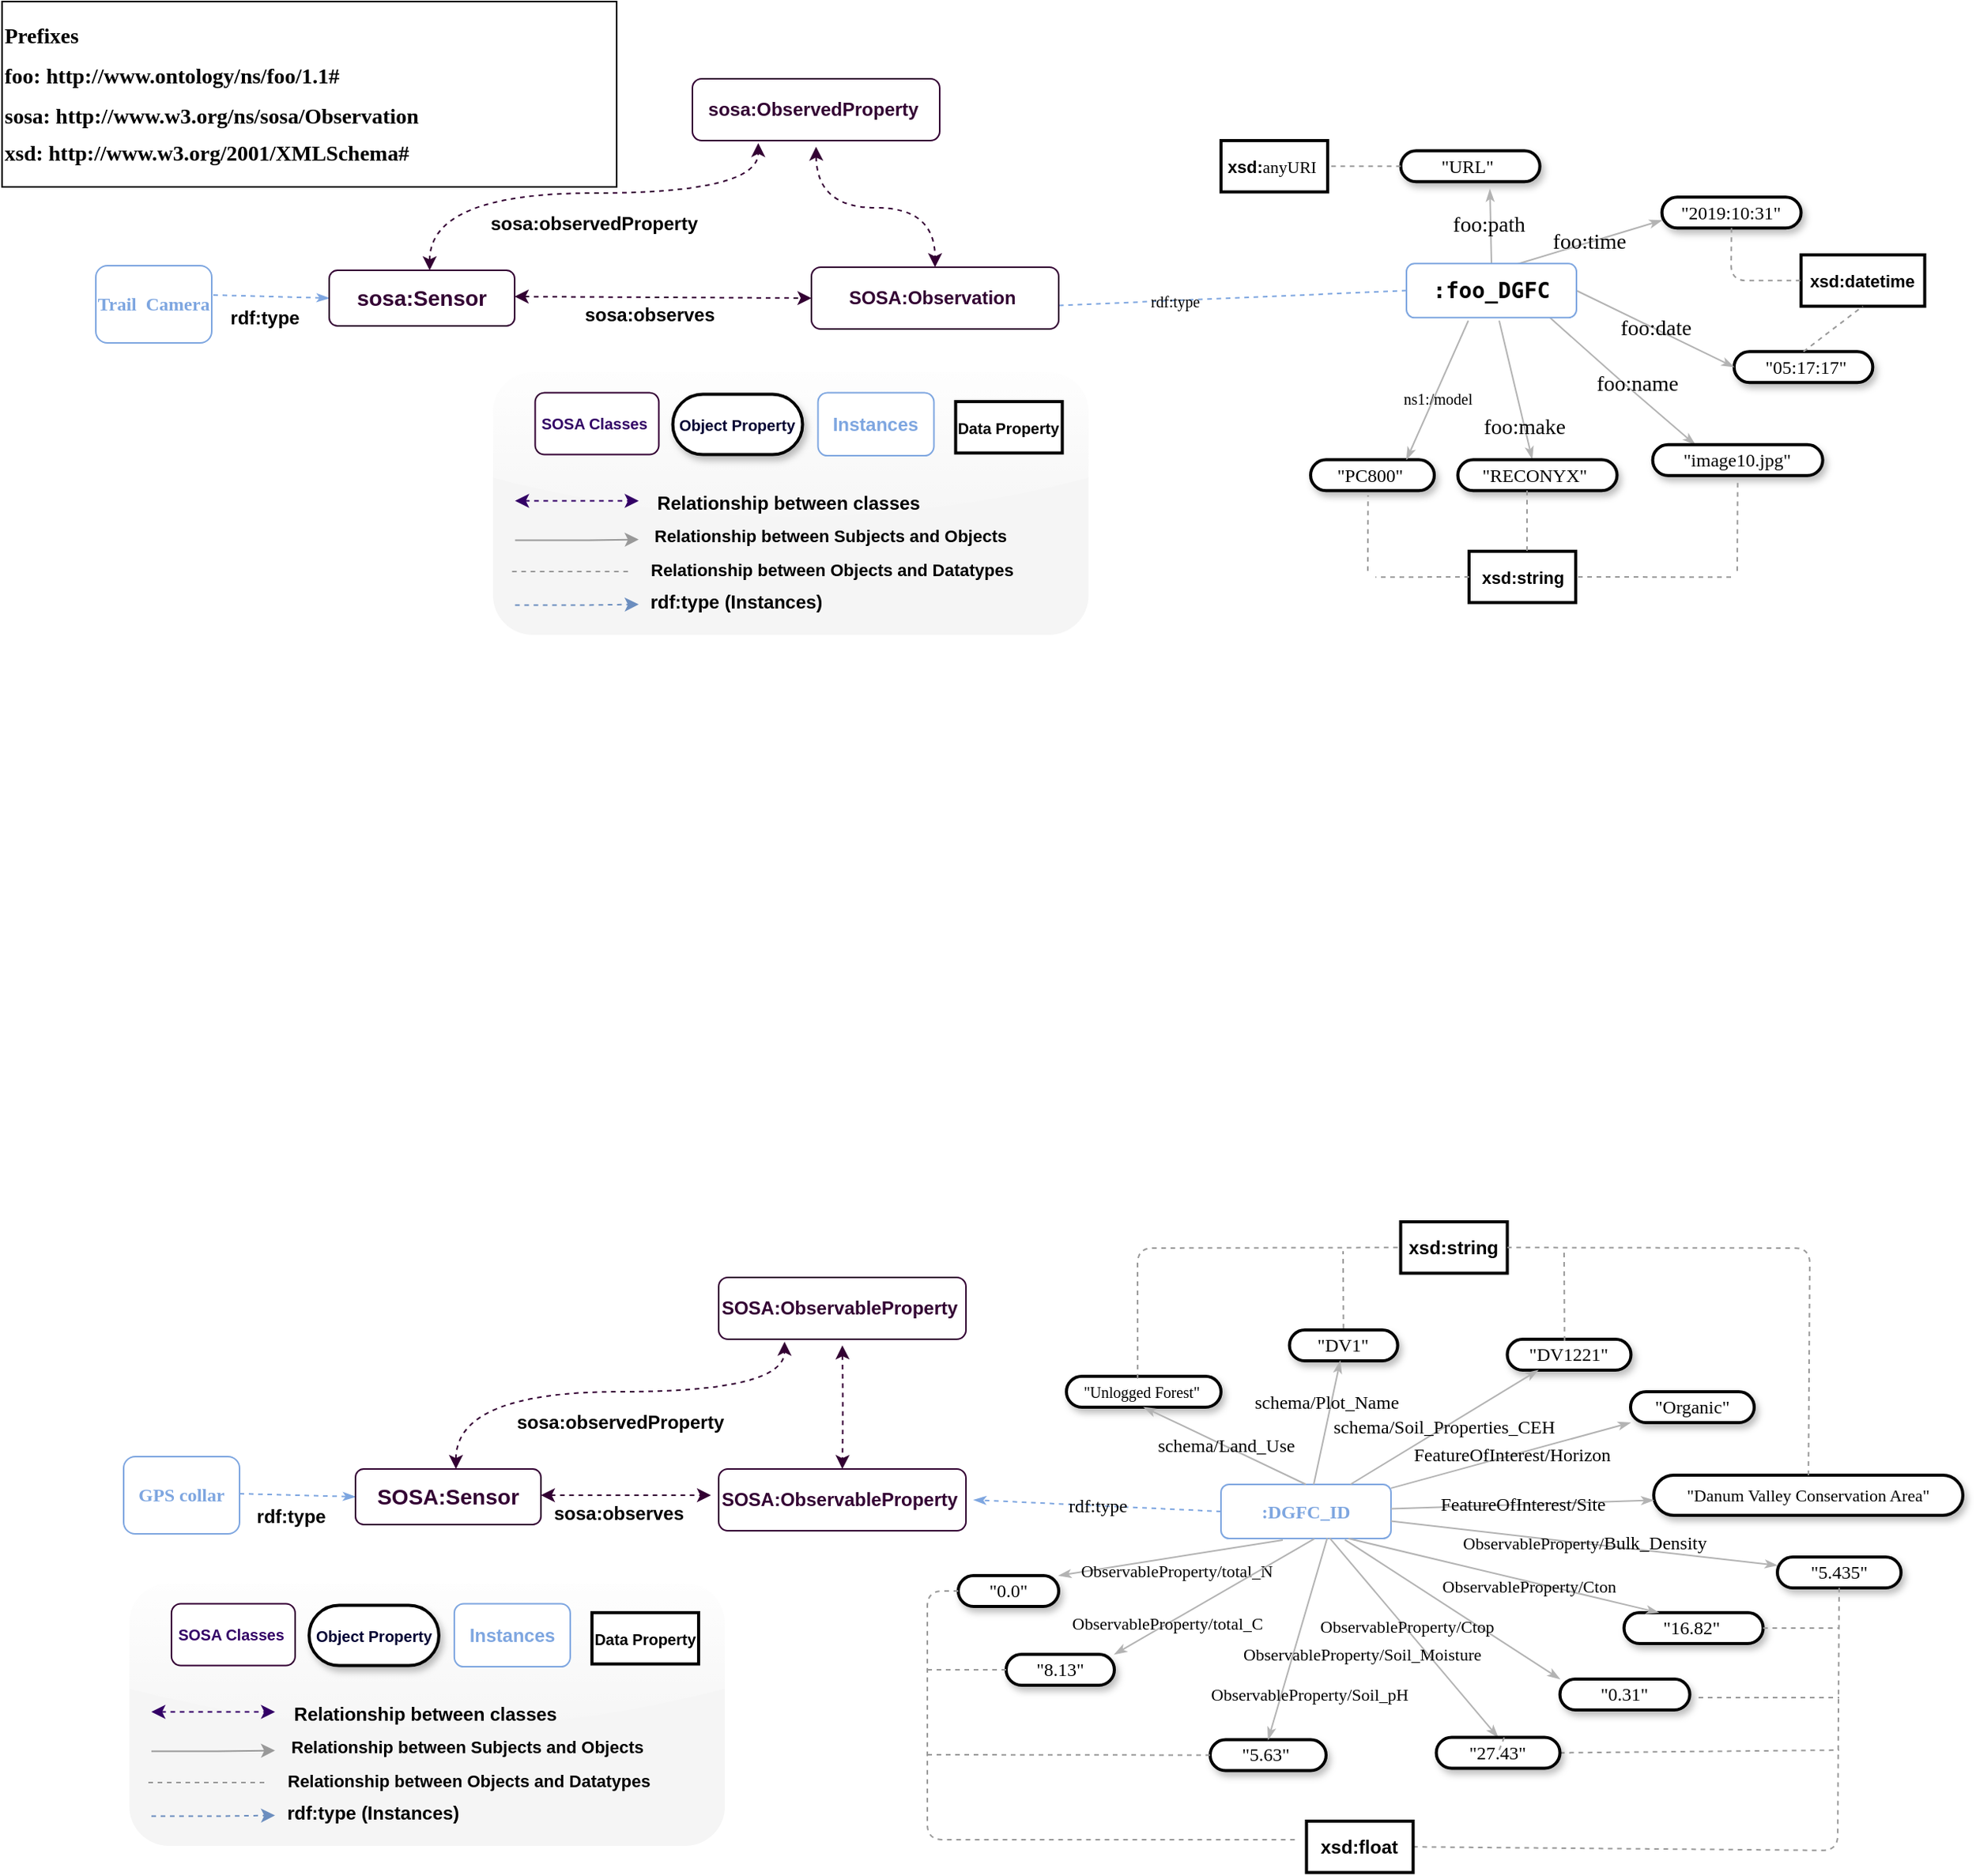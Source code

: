 <mxfile version="13.0.3" type="device"><diagram id="l9inhITzNM0kO-WRrQTb" name="Page-1"><mxGraphModel dx="2483" dy="822" grid="1" gridSize="10" guides="1" tooltips="1" connect="1" arrows="1" fold="1" page="1" pageScale="1" pageWidth="1100" pageHeight="850" math="0" shadow="0"><root><mxCell id="0"/><mxCell id="1" parent="0"/><mxCell id="Diw7bcRWO1vhXsW4xQdg-7" value="&quot;2019:10:31&quot;" style="whiteSpace=wrap;html=1;rounded=1;shadow=1;comic=0;labelBackgroundColor=none;strokeWidth=2;fontFamily=Verdana;fontSize=12;align=center;arcSize=50;" parent="1" vertex="1"><mxGeometry x="1066.31" y="136.63" width="90" height="20" as="geometry"/></mxCell><mxCell id="Diw7bcRWO1vhXsW4xQdg-8" value="&amp;nbsp;&quot;05:17:17&quot;" style="whiteSpace=wrap;html=1;rounded=1;shadow=1;comic=0;labelBackgroundColor=none;strokeWidth=2;fontFamily=Verdana;fontSize=12;align=center;arcSize=50;" parent="1" vertex="1"><mxGeometry x="1113" y="236.63" width="89.69" height="20" as="geometry"/></mxCell><mxCell id="Diw7bcRWO1vhXsW4xQdg-11" value="&lt;font style=&quot;font-size: 10px&quot;&gt;rdf:type&lt;/font&gt;" style="edgeStyle=none;rounded=1;html=1;labelBackgroundColor=none;startArrow=none;startFill=0;startSize=5;endArrow=classicThin;endFill=1;endSize=5;jettySize=auto;orthogonalLoop=1;strokeColor=#7EA6E0;strokeWidth=1;fontFamily=Verdana;fontSize=12;exitX=0;exitY=0.5;exitDx=0;exitDy=0;dashed=1;" parent="1" source="wVeqLVxlOwUQaGmv_pry-83" edge="1"><mxGeometry relative="1" as="geometry"><mxPoint x="600" y="210" as="targetPoint"/><mxPoint x="740" y="210" as="sourcePoint"/></mxGeometry></mxCell><mxCell id="Diw7bcRWO1vhXsW4xQdg-15" value="&lt;font style=&quot;font-size: 14px&quot;&gt;foo:date&lt;/font&gt;" style="edgeStyle=none;rounded=1;html=1;labelBackgroundColor=none;startArrow=none;startFill=0;startSize=5;endArrow=classicThin;endFill=1;endSize=5;jettySize=auto;orthogonalLoop=1;strokeColor=#B3B3B3;strokeWidth=1;fontFamily=Verdana;fontSize=12;entryX=0;entryY=0.5;entryDx=0;entryDy=0;exitX=1;exitY=0.5;exitDx=0;exitDy=0;" parent="1" source="wVeqLVxlOwUQaGmv_pry-83" target="Diw7bcRWO1vhXsW4xQdg-8" edge="1"><mxGeometry relative="1" as="geometry"><mxPoint x="1003.816" y="184.768" as="sourcePoint"/></mxGeometry></mxCell><mxCell id="Diw7bcRWO1vhXsW4xQdg-16" value="&lt;font style=&quot;font-size: 14px&quot;&gt;foo:time&lt;/font&gt;" style="edgeStyle=none;rounded=1;html=1;labelBackgroundColor=none;startArrow=none;startFill=0;startSize=5;endArrow=classicThin;endFill=1;endSize=5;jettySize=auto;orthogonalLoop=1;strokeColor=#B3B3B3;strokeWidth=1;fontFamily=Verdana;fontSize=12;entryX=0;entryY=0.75;entryDx=0;entryDy=0;exitX=0.636;exitY=0.024;exitDx=0;exitDy=0;exitPerimeter=0;" parent="1" source="wVeqLVxlOwUQaGmv_pry-83" target="Diw7bcRWO1vhXsW4xQdg-7" edge="1"><mxGeometry relative="1" as="geometry"><mxPoint x="985" y="175.63" as="sourcePoint"/></mxGeometry></mxCell><mxCell id="Diw7bcRWO1vhXsW4xQdg-23" value="&quot;URL&quot;&amp;nbsp;" style="whiteSpace=wrap;html=1;rounded=1;shadow=1;comic=0;labelBackgroundColor=none;strokeWidth=2;fontFamily=Verdana;fontSize=12;align=center;arcSize=50;" parent="1" vertex="1"><mxGeometry x="897.31" y="106.63" width="90" height="20" as="geometry"/></mxCell><mxCell id="Diw7bcRWO1vhXsW4xQdg-29" value="&lt;font style=&quot;font-size: 14px&quot;&gt;foo:path&lt;/font&gt;" style="edgeStyle=none;rounded=1;html=1;labelBackgroundColor=none;startArrow=none;startFill=0;startSize=5;endArrow=classicThin;endFill=1;endSize=5;jettySize=auto;orthogonalLoop=1;strokeColor=#B3B3B3;strokeWidth=1;fontFamily=Verdana;fontSize=12;exitX=0.5;exitY=0;exitDx=0;exitDy=0;entryX=0.641;entryY=1.244;entryDx=0;entryDy=0;entryPerimeter=0;" parent="1" source="wVeqLVxlOwUQaGmv_pry-83" target="Diw7bcRWO1vhXsW4xQdg-23" edge="1"><mxGeometry x="0.03" y="1" relative="1" as="geometry"><mxPoint x="908.574" y="214.308" as="sourcePoint"/><mxPoint x="800" y="326.63" as="targetPoint"/><mxPoint as="offset"/></mxGeometry></mxCell><mxCell id="Diw7bcRWO1vhXsW4xQdg-30" value="&quot;PC800&quot;&amp;nbsp;" style="whiteSpace=wrap;html=1;rounded=1;shadow=1;comic=0;labelBackgroundColor=none;strokeWidth=2;fontFamily=Verdana;fontSize=12;align=center;arcSize=50;" parent="1" vertex="1"><mxGeometry x="839" y="306.63" width="80" height="20" as="geometry"/></mxCell><mxCell id="Diw7bcRWO1vhXsW4xQdg-31" value="&lt;span style=&quot;font-size: 10px&quot;&gt;ns1:/model&lt;/span&gt;" style="edgeStyle=none;rounded=1;html=1;labelBackgroundColor=none;startArrow=none;startFill=0;startSize=5;endArrow=classicThin;endFill=1;endSize=5;jettySize=auto;orthogonalLoop=1;strokeColor=#B3B3B3;strokeWidth=1;fontFamily=Verdana;fontSize=12;" parent="1" edge="1"><mxGeometry x="0.093" y="2" relative="1" as="geometry"><mxPoint x="941" y="216.63" as="sourcePoint"/><mxPoint x="901" y="306.63" as="targetPoint"/><mxPoint as="offset"/></mxGeometry></mxCell><mxCell id="Diw7bcRWO1vhXsW4xQdg-32" value="&lt;font style=&quot;font-size: 14px&quot;&gt;foo:make&lt;/font&gt;" style="edgeStyle=none;rounded=1;html=1;labelBackgroundColor=none;startArrow=none;startFill=0;startSize=5;endArrow=classicThin;endFill=1;endSize=5;jettySize=auto;orthogonalLoop=1;strokeColor=#B3B3B3;strokeWidth=1;fontFamily=Verdana;fontSize=12;entryX=0.467;entryY=-0.021;entryDx=0;entryDy=0;entryPerimeter=0;" parent="1" target="Diw7bcRWO1vhXsW4xQdg-33" edge="1"><mxGeometry x="0.55" y="-1" relative="1" as="geometry"><mxPoint x="961" y="216.63" as="sourcePoint"/><mxPoint x="1081" y="350.63" as="targetPoint"/><mxPoint as="offset"/></mxGeometry></mxCell><mxCell id="Diw7bcRWO1vhXsW4xQdg-33" value="&quot;RECONYX&quot;&amp;nbsp;" style="whiteSpace=wrap;html=1;rounded=1;shadow=1;comic=0;labelBackgroundColor=none;strokeWidth=2;fontFamily=Verdana;fontSize=12;align=center;arcSize=50;" parent="1" vertex="1"><mxGeometry x="934.25" y="306.63" width="103" height="20" as="geometry"/></mxCell><mxCell id="Diw7bcRWO1vhXsW4xQdg-35" value="&lt;font style=&quot;font-size: 14px&quot;&gt;foo:name&lt;/font&gt;" style="edgeStyle=none;rounded=1;html=1;labelBackgroundColor=none;startArrow=none;startFill=0;startSize=5;endArrow=classicThin;endFill=1;endSize=5;jettySize=auto;orthogonalLoop=1;strokeColor=#B3B3B3;strokeWidth=1;fontFamily=Verdana;fontSize=12;exitX=1;exitY=1;exitDx=0;exitDy=0;entryX=0.25;entryY=0;entryDx=0;entryDy=0;" parent="1" target="Diw7bcRWO1vhXsW4xQdg-36" edge="1"><mxGeometry x="0.134" y="5" relative="1" as="geometry"><mxPoint x="993.426" y="214.308" as="sourcePoint"/><mxPoint x="1101" y="306.63" as="targetPoint"/><mxPoint as="offset"/><Array as="points"><mxPoint x="1041" y="256.63"/></Array></mxGeometry></mxCell><mxCell id="Diw7bcRWO1vhXsW4xQdg-36" value="&lt;font style=&quot;font-size: 12px&quot;&gt;&quot;image10.jpg&quot;&lt;/font&gt;" style="whiteSpace=wrap;html=1;rounded=1;shadow=1;comic=0;labelBackgroundColor=none;strokeWidth=2;fontFamily=Verdana;fontSize=12;align=center;arcSize=50;" parent="1" vertex="1"><mxGeometry x="1060.31" y="296.88" width="110" height="20" as="geometry"/></mxCell><mxCell id="wVeqLVxlOwUQaGmv_pry-1" value="&lt;b style=&quot;font-family: &amp;#34;verdana&amp;#34;&quot;&gt;&lt;font color=&quot;#7ea6e0&quot;&gt;:DGFC_ID&lt;/font&gt;&lt;/b&gt;" style="rounded=1;whiteSpace=wrap;html=1;strokeColor=#7EA6E0;" parent="1" vertex="1"><mxGeometry x="781" y="970" width="110" height="35" as="geometry"/></mxCell><mxCell id="wVeqLVxlOwUQaGmv_pry-2" value="" style="endArrow=classic;startArrow=classic;html=1;edgeStyle=orthogonalEdgeStyle;curved=1;strokeWidth=1;dashed=1;fillColor=#dae8fc;strokeColor=#330033;entryX=0.5;entryY=0;entryDx=0;entryDy=0;" parent="1" target="wVeqLVxlOwUQaGmv_pry-32" edge="1"><mxGeometry relative="1" as="geometry"><mxPoint x="536" y="880.0" as="sourcePoint"/><mxPoint x="536" y="955" as="targetPoint"/></mxGeometry></mxCell><mxCell id="wVeqLVxlOwUQaGmv_pry-3" value="&lt;div&gt;&lt;font style=&quot;font-size: 10px&quot;&gt;&quot;Unlogged Forest&quot;&amp;nbsp;&lt;/font&gt;&lt;br&gt;&lt;/div&gt;" style="whiteSpace=wrap;html=1;rounded=1;shadow=1;comic=0;labelBackgroundColor=none;strokeWidth=2;fontFamily=Verdana;fontSize=12;align=center;arcSize=50;" parent="1" vertex="1"><mxGeometry x="681" y="900" width="100" height="20" as="geometry"/></mxCell><mxCell id="wVeqLVxlOwUQaGmv_pry-4" value="&quot;DV1&quot;" style="whiteSpace=wrap;html=1;rounded=1;shadow=1;comic=0;labelBackgroundColor=none;strokeWidth=2;fontFamily=Verdana;fontSize=12;align=center;arcSize=50;" parent="1" vertex="1"><mxGeometry x="825.31" y="870" width="70" height="20" as="geometry"/></mxCell><mxCell id="wVeqLVxlOwUQaGmv_pry-5" value="&quot;DV1221&quot;" style="whiteSpace=wrap;html=1;rounded=1;shadow=1;comic=0;labelBackgroundColor=none;strokeWidth=2;fontFamily=Verdana;fontSize=12;align=center;arcSize=50;" parent="1" vertex="1"><mxGeometry x="966.25" y="876" width="80" height="20" as="geometry"/></mxCell><mxCell id="wVeqLVxlOwUQaGmv_pry-6" value="&quot;Organic&quot;" style="whiteSpace=wrap;html=1;rounded=1;shadow=1;comic=0;labelBackgroundColor=none;strokeWidth=2;fontFamily=Verdana;fontSize=12;align=center;arcSize=50;" parent="1" vertex="1"><mxGeometry x="1046" y="910" width="80" height="20" as="geometry"/></mxCell><mxCell id="wVeqLVxlOwUQaGmv_pry-7" value="&lt;font style=&quot;font-size: 11px&quot;&gt;&quot;Danum Valley Conservation Area&quot;&lt;/font&gt;" style="whiteSpace=wrap;html=1;rounded=1;shadow=1;comic=0;labelBackgroundColor=none;strokeWidth=2;fontFamily=Verdana;fontSize=12;align=center;arcSize=50;" parent="1" vertex="1"><mxGeometry x="1061" y="964" width="200" height="26" as="geometry"/></mxCell><mxCell id="wVeqLVxlOwUQaGmv_pry-8" value="&quot;5.435&quot;" style="whiteSpace=wrap;html=1;rounded=1;shadow=1;comic=0;labelBackgroundColor=none;strokeWidth=2;fontFamily=Verdana;fontSize=12;align=center;arcSize=50;" parent="1" vertex="1"><mxGeometry x="1141" y="1017" width="80" height="20" as="geometry"/></mxCell><mxCell id="wVeqLVxlOwUQaGmv_pry-9" value="rdf:type" style="edgeStyle=none;rounded=1;html=1;labelBackgroundColor=none;startArrow=none;startFill=0;startSize=5;endArrow=classicThin;endFill=1;endSize=5;jettySize=auto;orthogonalLoop=1;strokeColor=#7EA6E0;strokeWidth=1;fontFamily=Verdana;fontSize=12;exitX=0;exitY=0.5;exitDx=0;exitDy=0;dashed=1;" parent="1" source="wVeqLVxlOwUQaGmv_pry-1" edge="1"><mxGeometry relative="1" as="geometry"><mxPoint x="621" y="980.0" as="targetPoint"/></mxGeometry></mxCell><mxCell id="wVeqLVxlOwUQaGmv_pry-10" value="&lt;b&gt;&lt;font style=&quot;font-size: 12px&quot;&gt;sosa:observedProperty&lt;/font&gt;&lt;/b&gt;" style="endArrow=classic;startArrow=classic;html=1;edgeStyle=orthogonalEdgeStyle;curved=1;entryX=0;entryY=0.5;entryDx=0;entryDy=0;strokeWidth=1;dashed=1;fillColor=#dae8fc;strokeColor=#330033;" parent="1" edge="1"><mxGeometry x="0.051" y="-20" relative="1" as="geometry"><mxPoint x="286" y="960.0" as="sourcePoint"/><mxPoint x="498.616" y="877.599" as="targetPoint"/><Array as="points"><mxPoint x="286" y="910"/><mxPoint x="499" y="910"/></Array><mxPoint x="1" as="offset"/></mxGeometry></mxCell><mxCell id="wVeqLVxlOwUQaGmv_pry-11" value="&lt;span style=&quot;font-size: 11px&quot;&gt;ObservableProperty/&lt;/span&gt;Bulk_Density" style="edgeStyle=none;rounded=1;html=1;labelBackgroundColor=none;startArrow=none;startFill=0;startSize=5;endArrow=classicThin;endFill=1;endSize=5;jettySize=auto;orthogonalLoop=1;strokeColor=#B3B3B3;strokeWidth=1;fontFamily=Verdana;fontSize=12" parent="1" source="wVeqLVxlOwUQaGmv_pry-1" target="wVeqLVxlOwUQaGmv_pry-8" edge="1"><mxGeometry relative="1" as="geometry"/></mxCell><mxCell id="wVeqLVxlOwUQaGmv_pry-12" value="FeatureOfInterest/Site" style="edgeStyle=none;rounded=1;html=1;labelBackgroundColor=none;startArrow=none;startFill=0;startSize=5;endArrow=classicThin;endFill=1;endSize=5;jettySize=auto;orthogonalLoop=1;strokeColor=#B3B3B3;strokeWidth=1;fontFamily=Verdana;fontSize=12" parent="1" source="wVeqLVxlOwUQaGmv_pry-1" target="wVeqLVxlOwUQaGmv_pry-7" edge="1"><mxGeometry relative="1" as="geometry"/></mxCell><mxCell id="wVeqLVxlOwUQaGmv_pry-13" value="FeatureOfInterest/Horizon" style="edgeStyle=none;rounded=1;html=1;labelBackgroundColor=none;startArrow=none;startFill=0;startSize=5;endArrow=classicThin;endFill=1;endSize=5;jettySize=auto;orthogonalLoop=1;strokeColor=#B3B3B3;strokeWidth=1;fontFamily=Verdana;fontSize=12;entryX=0;entryY=1;entryDx=0;entryDy=0;" parent="1" source="wVeqLVxlOwUQaGmv_pry-1" target="wVeqLVxlOwUQaGmv_pry-6" edge="1"><mxGeometry relative="1" as="geometry"/></mxCell><mxCell id="wVeqLVxlOwUQaGmv_pry-14" value="schema/Soil_Properties_CEH" style="edgeStyle=none;rounded=1;html=1;labelBackgroundColor=none;startArrow=none;startFill=0;startSize=5;endArrow=classicThin;endFill=1;endSize=5;jettySize=auto;orthogonalLoop=1;strokeColor=#B3B3B3;strokeWidth=1;fontFamily=Verdana;fontSize=12;entryX=0.25;entryY=1;entryDx=0;entryDy=0;" parent="1" source="wVeqLVxlOwUQaGmv_pry-1" target="wVeqLVxlOwUQaGmv_pry-5" edge="1"><mxGeometry relative="1" as="geometry"/></mxCell><mxCell id="wVeqLVxlOwUQaGmv_pry-15" value="schema/Plot_Name" style="edgeStyle=none;rounded=1;html=1;labelBackgroundColor=none;startArrow=none;startFill=0;startSize=5;endArrow=classicThin;endFill=1;endSize=5;jettySize=auto;orthogonalLoop=1;strokeColor=#B3B3B3;strokeWidth=1;fontFamily=Verdana;fontSize=12" parent="1" target="wVeqLVxlOwUQaGmv_pry-4" edge="1"><mxGeometry x="0.293" y="3" relative="1" as="geometry"><mxPoint y="-1" as="offset"/><mxPoint x="841" y="970.0" as="sourcePoint"/></mxGeometry></mxCell><mxCell id="wVeqLVxlOwUQaGmv_pry-16" value="&lt;b&gt;&lt;font face=&quot;Helvetica&quot;&gt;rdf:type&lt;/font&gt;&lt;/b&gt;" style="edgeStyle=none;rounded=1;html=1;labelBackgroundColor=none;startArrow=none;startFill=0;startSize=5;endArrow=classicThin;endFill=1;endSize=5;jettySize=auto;orthogonalLoop=1;strokeColor=#7EA6E0;strokeWidth=1;fontFamily=Verdana;fontSize=12;exitX=1;exitY=0.5;exitDx=0;exitDy=0;entryX=0;entryY=0.5;entryDx=0;entryDy=0;dashed=1;" parent="1" target="wVeqLVxlOwUQaGmv_pry-31" edge="1"><mxGeometry x="-0.101" y="-14" relative="1" as="geometry"><mxPoint x="146" y="976" as="sourcePoint"/><mxPoint x="201" y="975" as="targetPoint"/><mxPoint as="offset"/></mxGeometry></mxCell><mxCell id="wVeqLVxlOwUQaGmv_pry-17" value="schema/Land_Use" style="edgeStyle=none;rounded=1;html=1;labelBackgroundColor=none;startArrow=none;startFill=0;startSize=5;endArrow=classicThin;endFill=1;endSize=5;jettySize=auto;orthogonalLoop=1;strokeColor=#B3B3B3;strokeWidth=1;fontFamily=Verdana;fontSize=12;entryX=0.5;entryY=1;entryDx=0;entryDy=0;exitX=0.5;exitY=0;exitDx=0;exitDy=0;" parent="1" source="wVeqLVxlOwUQaGmv_pry-1" target="wVeqLVxlOwUQaGmv_pry-3" edge="1"><mxGeometry relative="1" as="geometry"><mxPoint x="821" y="950" as="sourcePoint"/><mxPoint x="939.304" y="848.237" as="targetPoint"/></mxGeometry></mxCell><mxCell id="wVeqLVxlOwUQaGmv_pry-18" value="&quot;16.82&quot;&amp;nbsp;" style="whiteSpace=wrap;html=1;rounded=1;shadow=1;comic=0;labelBackgroundColor=none;strokeWidth=2;fontFamily=Verdana;fontSize=12;align=center;arcSize=50;" parent="1" vertex="1"><mxGeometry x="1041.78" y="1053" width="90" height="20" as="geometry"/></mxCell><mxCell id="wVeqLVxlOwUQaGmv_pry-19" value="&lt;span style=&quot;font-size: 11px&quot;&gt;ObservableProperty/Cton&lt;/span&gt;" style="edgeStyle=none;rounded=1;html=1;labelBackgroundColor=none;startArrow=none;startFill=0;startSize=5;endArrow=classicThin;endFill=1;endSize=5;jettySize=auto;orthogonalLoop=1;strokeColor=#B3B3B3;strokeWidth=1;fontFamily=Verdana;fontSize=12;entryX=0.25;entryY=0;entryDx=0;entryDy=0;exitX=0.75;exitY=1;exitDx=0;exitDy=0;" parent="1" source="wVeqLVxlOwUQaGmv_pry-1" target="wVeqLVxlOwUQaGmv_pry-18" edge="1"><mxGeometry x="0.167" y="-3" relative="1" as="geometry"><mxPoint x="855" y="1002" as="sourcePoint"/><mxPoint x="997.222" y="1082" as="targetPoint"/><mxPoint as="offset"/></mxGeometry></mxCell><mxCell id="wVeqLVxlOwUQaGmv_pry-20" value="&quot;0.0&quot;" style="whiteSpace=wrap;html=1;rounded=1;shadow=1;comic=0;labelBackgroundColor=none;strokeWidth=2;fontFamily=Verdana;fontSize=12;align=center;arcSize=50;" parent="1" vertex="1"><mxGeometry x="611" y="1029" width="65" height="20" as="geometry"/></mxCell><mxCell id="wVeqLVxlOwUQaGmv_pry-21" value="&lt;font style=&quot;font-size: 11px&quot;&gt;ObservableProperty/total_N&lt;/font&gt;" style="edgeStyle=none;rounded=1;html=1;labelBackgroundColor=none;startArrow=none;startFill=0;startSize=5;endArrow=classicThin;endFill=1;endSize=5;jettySize=auto;orthogonalLoop=1;strokeColor=#B3B3B3;strokeWidth=1;fontFamily=Verdana;fontSize=12;exitX=0.5;exitY=1;exitDx=0;exitDy=0;entryX=1;entryY=0;entryDx=0;entryDy=0;" parent="1" target="wVeqLVxlOwUQaGmv_pry-20" edge="1"><mxGeometry x="-0.028" y="8" relative="1" as="geometry"><mxPoint x="821" y="1006" as="sourcePoint"/><mxPoint x="691" y="1060" as="targetPoint"/><mxPoint y="1" as="offset"/></mxGeometry></mxCell><mxCell id="wVeqLVxlOwUQaGmv_pry-22" value="&quot;8.13&quot;" style="whiteSpace=wrap;html=1;rounded=1;shadow=1;comic=0;labelBackgroundColor=none;strokeWidth=2;fontFamily=Verdana;fontSize=12;align=center;arcSize=50;" parent="1" vertex="1"><mxGeometry x="642" y="1080" width="70" height="20" as="geometry"/></mxCell><mxCell id="wVeqLVxlOwUQaGmv_pry-23" value="&lt;font style=&quot;font-size: 11px&quot;&gt;ObservableProperty/total_C&lt;/font&gt;" style="edgeStyle=none;rounded=1;html=1;labelBackgroundColor=none;startArrow=none;startFill=0;startSize=5;endArrow=classicThin;endFill=1;endSize=5;jettySize=auto;orthogonalLoop=1;strokeColor=#B3B3B3;strokeWidth=1;fontFamily=Verdana;fontSize=12;exitX=0.549;exitY=1.007;exitDx=0;exitDy=0;exitPerimeter=0;entryX=1;entryY=0;entryDx=0;entryDy=0;" parent="1" source="wVeqLVxlOwUQaGmv_pry-1" target="wVeqLVxlOwUQaGmv_pry-22" edge="1"><mxGeometry x="0.47" relative="1" as="geometry"><mxPoint x="821" y="1010" as="sourcePoint"/><mxPoint x="670" y="1110" as="targetPoint"/><mxPoint as="offset"/></mxGeometry></mxCell><mxCell id="wVeqLVxlOwUQaGmv_pry-24" value="&quot;5.63&quot;&amp;nbsp;" style="whiteSpace=wrap;html=1;rounded=1;shadow=1;comic=0;labelBackgroundColor=none;strokeWidth=2;fontFamily=Verdana;fontSize=12;align=center;arcSize=50;" parent="1" vertex="1"><mxGeometry x="774" y="1135.25" width="75" height="20" as="geometry"/></mxCell><mxCell id="wVeqLVxlOwUQaGmv_pry-25" value="&lt;font style=&quot;font-size: 11px&quot;&gt;ObservableProperty/Soil_pH&lt;/font&gt;" style="edgeStyle=none;rounded=1;html=1;labelBackgroundColor=none;startArrow=none;startFill=0;startSize=5;endArrow=classicThin;endFill=1;endSize=5;jettySize=auto;orthogonalLoop=1;strokeColor=#B3B3B3;strokeWidth=1;fontFamily=Verdana;fontSize=12;exitX=0.625;exitY=0.99;exitDx=0;exitDy=0;exitPerimeter=0;entryX=0.5;entryY=0;entryDx=0;entryDy=0;" parent="1" source="wVeqLVxlOwUQaGmv_pry-1" target="wVeqLVxlOwUQaGmv_pry-24" edge="1"><mxGeometry x="0.484" y="17" relative="1" as="geometry"><mxPoint x="977.04" y="1012" as="sourcePoint"/><mxPoint x="810.998" y="1169.32" as="targetPoint"/><mxPoint as="offset"/></mxGeometry></mxCell><mxCell id="wVeqLVxlOwUQaGmv_pry-26" value="&lt;font style=&quot;font-size: 11px&quot;&gt;ObservableProperty/Soil_Moisture&lt;/font&gt;" style="edgeStyle=none;rounded=1;html=1;labelBackgroundColor=none;startArrow=none;startFill=0;startSize=5;endArrow=classicThin;endFill=1;endSize=5;jettySize=auto;orthogonalLoop=1;strokeColor=#B3B3B3;strokeWidth=1;fontFamily=Verdana;fontSize=12;entryX=0.5;entryY=0;entryDx=0;entryDy=0;exitX=0.639;exitY=0.99;exitDx=0;exitDy=0;exitPerimeter=0;" parent="1" source="wVeqLVxlOwUQaGmv_pry-1" target="wVeqLVxlOwUQaGmv_pry-59" edge="1"><mxGeometry x="-0.168" y="-34" relative="1" as="geometry"><mxPoint x="841" y="1010" as="sourcePoint"/><mxPoint x="931" y="1144" as="targetPoint"/><mxPoint x="1" as="offset"/></mxGeometry></mxCell><mxCell id="wVeqLVxlOwUQaGmv_pry-27" value="&lt;b&gt;&lt;font style=&quot;font-size: 12px&quot;&gt;sosa:observes&lt;/font&gt;&lt;/b&gt;" style="endArrow=classic;startArrow=classic;html=1;edgeStyle=orthogonalEdgeStyle;curved=1;strokeWidth=1;dashed=1;fillColor=#dae8fc;strokeColor=#330033;" parent="1" edge="1"><mxGeometry x="-0.094" y="-12" relative="1" as="geometry"><mxPoint x="341" y="977" as="sourcePoint"/><mxPoint x="451" y="977" as="targetPoint"/><mxPoint as="offset"/></mxGeometry></mxCell><mxCell id="wVeqLVxlOwUQaGmv_pry-28" value="&lt;font style=&quot;font-size: 11px&quot;&gt;ObservableProperty/Ctop&lt;/font&gt;" style="edgeStyle=none;rounded=1;html=1;labelBackgroundColor=none;startArrow=none;startFill=0;startSize=5;endArrow=classicThin;endFill=1;endSize=5;jettySize=auto;orthogonalLoop=1;strokeColor=#B3B3B3;strokeWidth=1;fontFamily=Verdana;fontSize=12;exitX=0.729;exitY=1.023;exitDx=0;exitDy=0;exitPerimeter=0;entryX=0;entryY=0;entryDx=0;entryDy=0;" parent="1" source="wVeqLVxlOwUQaGmv_pry-1" target="wVeqLVxlOwUQaGmv_pry-29" edge="1"><mxGeometry x="-0.229" y="-26" relative="1" as="geometry"><mxPoint x="945.0" y="970.0" as="sourcePoint"/><mxPoint x="971" y="1090" as="targetPoint"/><mxPoint as="offset"/></mxGeometry></mxCell><mxCell id="wVeqLVxlOwUQaGmv_pry-29" value="&quot;0.31&quot;" style="whiteSpace=wrap;html=1;rounded=1;shadow=1;comic=0;labelBackgroundColor=none;strokeWidth=2;fontFamily=Verdana;fontSize=12;align=center;arcSize=50;" parent="1" vertex="1"><mxGeometry x="1000.31" y="1096" width="84" height="20" as="geometry"/></mxCell><mxCell id="wVeqLVxlOwUQaGmv_pry-30" value="&lt;b style=&quot;font-family: &amp;#34;verdana&amp;#34;&quot;&gt;&lt;font color=&quot;#7ea6e0&quot;&gt;GPS collar&lt;/font&gt;&lt;/b&gt;" style="rounded=1;whiteSpace=wrap;html=1;strokeColor=#7EA6E0;" parent="1" vertex="1"><mxGeometry x="71" y="952" width="75" height="50" as="geometry"/></mxCell><mxCell id="wVeqLVxlOwUQaGmv_pry-31" value="&lt;b&gt;&lt;font style=&quot;font-size: 14px&quot; color=&quot;#330033&quot;&gt;SOSA:Sensor&lt;/font&gt;&lt;/b&gt;" style="rounded=1;whiteSpace=wrap;html=1;strokeColor=#330033;" parent="1" vertex="1"><mxGeometry x="221" y="960" width="120" height="36" as="geometry"/></mxCell><mxCell id="wVeqLVxlOwUQaGmv_pry-32" value="&lt;b&gt;&lt;font style=&quot;font-size: 12px&quot; color=&quot;#330033&quot;&gt;SOSA:ObservableProperty&amp;nbsp;&lt;/font&gt;&lt;/b&gt;" style="rounded=1;whiteSpace=wrap;html=1;strokeColor=#330033;" parent="1" vertex="1"><mxGeometry x="456" y="960" width="160" height="40" as="geometry"/></mxCell><mxCell id="wVeqLVxlOwUQaGmv_pry-33" value="&lt;b&gt;&lt;font style=&quot;font-size: 12px&quot; color=&quot;#330033&quot;&gt;SOSA:ObservableProperty&amp;nbsp;&lt;/font&gt;&lt;/b&gt;" style="rounded=1;whiteSpace=wrap;html=1;strokeColor=#330033;" parent="1" vertex="1"><mxGeometry x="456" y="836" width="160" height="40" as="geometry"/></mxCell><mxCell id="wVeqLVxlOwUQaGmv_pry-34" value="" style="rounded=1;whiteSpace=wrap;html=1;fillColor=#f5f5f5;strokeColor=none;fontColor=#333333;glass=1;" parent="1" vertex="1"><mxGeometry x="74.69" y="1034" width="385.31" height="170" as="geometry"/></mxCell><mxCell id="wVeqLVxlOwUQaGmv_pry-35" value="&lt;b&gt;&lt;font style=&quot;font-size: 10px&quot; color=&quot;#330066&quot;&gt;SOSA Classes&amp;nbsp;&lt;/font&gt;&lt;/b&gt;" style="rounded=1;whiteSpace=wrap;html=1;strokeColor=#330033;" parent="1" vertex="1"><mxGeometry x="101.95" y="1047.25" width="80" height="40" as="geometry"/></mxCell><mxCell id="wVeqLVxlOwUQaGmv_pry-36" value="" style="endArrow=classic;startArrow=classic;html=1;rounded=0;edgeStyle=orthogonalEdgeStyle;dashed=1;strokeColor=#330066;" parent="1" edge="1"><mxGeometry width="50" height="50" relative="1" as="geometry"><mxPoint x="88.95" y="1117.25" as="sourcePoint"/><mxPoint x="168.95" y="1117.25" as="targetPoint"/></mxGeometry></mxCell><mxCell id="wVeqLVxlOwUQaGmv_pry-37" value="&lt;b&gt;&lt;font color=&quot;#000033&quot; style=&quot;font-size: 10px&quot; face=&quot;Helvetica&quot;&gt;Object Property&lt;/font&gt;&lt;/b&gt;" style="whiteSpace=wrap;html=1;rounded=1;shadow=1;comic=0;labelBackgroundColor=none;strokeWidth=2;fontFamily=Verdana;fontSize=12;align=center;arcSize=50;" parent="1" vertex="1"><mxGeometry x="191" y="1048.25" width="83.95" height="39" as="geometry"/></mxCell><mxCell id="wVeqLVxlOwUQaGmv_pry-38" value="" style="endArrow=classic;html=1;rounded=0;edgeStyle=orthogonalEdgeStyle;strokeColor=#999999;" parent="1" edge="1"><mxGeometry relative="1" as="geometry"><mxPoint x="88.95" y="1142.75" as="sourcePoint"/><mxPoint x="168.95" y="1142.25" as="targetPoint"/><Array as="points"><mxPoint x="131.95" y="1142.75"/></Array></mxGeometry></mxCell><mxCell id="wVeqLVxlOwUQaGmv_pry-39" value="&lt;b&gt;Relationship between classes&amp;nbsp;&lt;/b&gt;" style="text;html=1;strokeColor=none;fillColor=none;align=center;verticalAlign=middle;whiteSpace=wrap;rounded=0;" parent="1" vertex="1"><mxGeometry x="178" y="1103.75" width="180" height="30" as="geometry"/></mxCell><mxCell id="wVeqLVxlOwUQaGmv_pry-40" value="&lt;b&gt;rdf:type (Instances)&lt;/b&gt;" style="text;html=1;strokeColor=none;fillColor=none;align=center;verticalAlign=middle;whiteSpace=wrap;rounded=0;" parent="1" vertex="1"><mxGeometry x="163" y="1167.75" width="138.63" height="30" as="geometry"/></mxCell><mxCell id="wVeqLVxlOwUQaGmv_pry-41" value="&lt;b&gt;&lt;font style=&quot;font-size: 11px&quot;&gt;Relationship between Subjects and Objects&lt;/font&gt;&lt;/b&gt;" style="text;html=1;strokeColor=none;fillColor=none;align=center;verticalAlign=middle;whiteSpace=wrap;rounded=0;" parent="1" vertex="1"><mxGeometry x="175.63" y="1125.25" width="235.37" height="30" as="geometry"/></mxCell><mxCell id="wVeqLVxlOwUQaGmv_pry-42" value="" style="endArrow=classic;html=1;rounded=0;dashed=1;edgeStyle=orthogonalEdgeStyle;strokeWidth=1;fillColor=#dae8fc;strokeColor=#6c8ebf;" parent="1" edge="1"><mxGeometry relative="1" as="geometry"><mxPoint x="88.95" y="1184.75" as="sourcePoint"/><mxPoint x="168.95" y="1184.25" as="targetPoint"/><Array as="points"><mxPoint x="131.95" y="1184.75"/></Array></mxGeometry></mxCell><mxCell id="wVeqLVxlOwUQaGmv_pry-43" value="&lt;b&gt;&lt;font color=&quot;#7ea6e0&quot;&gt;&lt;font style=&quot;font-size: 12px&quot;&gt;Instances&lt;/font&gt;&lt;br&gt;&lt;/font&gt;&lt;/b&gt;" style="rounded=1;whiteSpace=wrap;html=1;strokeColor=#7EA6E0;" parent="1" vertex="1"><mxGeometry x="284.95" y="1047.25" width="75" height="40.75" as="geometry"/></mxCell><mxCell id="wVeqLVxlOwUQaGmv_pry-44" value="&lt;b&gt;&lt;font style=&quot;font-size: 10px&quot;&gt;Data Property&lt;/font&gt;&lt;/b&gt;" style="rounded=0;whiteSpace=wrap;html=1;strokeWidth=2;" parent="1" vertex="1"><mxGeometry x="374" y="1053" width="69" height="33.25" as="geometry"/></mxCell><mxCell id="wVeqLVxlOwUQaGmv_pry-45" value="&lt;b&gt;xsd:string&lt;/b&gt;" style="rounded=0;whiteSpace=wrap;html=1;strokeWidth=2;" parent="1" vertex="1"><mxGeometry x="897.25" y="800" width="69" height="33.25" as="geometry"/></mxCell><mxCell id="wVeqLVxlOwUQaGmv_pry-46" value="" style="endArrow=none;dashed=1;html=1;strokeColor=#999999;" parent="1" edge="1"><mxGeometry width="50" height="50" relative="1" as="geometry"><mxPoint x="87" y="1163" as="sourcePoint"/><mxPoint x="165.0" y="1163" as="targetPoint"/></mxGeometry></mxCell><mxCell id="wVeqLVxlOwUQaGmv_pry-47" value="&lt;b&gt;&lt;font style=&quot;font-size: 11px&quot;&gt;Relationship between Objects and Datatypes&lt;/font&gt;&lt;/b&gt;" style="text;html=1;strokeColor=none;fillColor=none;align=center;verticalAlign=middle;whiteSpace=wrap;rounded=0;" parent="1" vertex="1"><mxGeometry x="169.13" y="1147" width="250.87" height="30" as="geometry"/></mxCell><mxCell id="wVeqLVxlOwUQaGmv_pry-48" value="" style="endArrow=none;dashed=1;html=1;strokeColor=#999999;exitX=0.463;exitY=0.05;exitDx=0;exitDy=0;exitPerimeter=0;" parent="1" source="wVeqLVxlOwUQaGmv_pry-5" edge="1"><mxGeometry width="50" height="50" relative="1" as="geometry"><mxPoint x="1052" y="850" as="sourcePoint"/><mxPoint x="1003" y="820.0" as="targetPoint"/></mxGeometry></mxCell><mxCell id="wVeqLVxlOwUQaGmv_pry-49" value="" style="endArrow=none;dashed=1;html=1;strokeColor=#999999;exitX=0.461;exitY=0.075;exitDx=0;exitDy=0;exitPerimeter=0;entryX=0;entryY=0.5;entryDx=0;entryDy=0;" parent="1" source="wVeqLVxlOwUQaGmv_pry-3" target="wVeqLVxlOwUQaGmv_pry-45" edge="1"><mxGeometry width="50" height="50" relative="1" as="geometry"><mxPoint x="833" y="823.25" as="sourcePoint"/><mxPoint x="1011" y="810" as="targetPoint"/><Array as="points"><mxPoint x="727" y="817"/></Array></mxGeometry></mxCell><mxCell id="wVeqLVxlOwUQaGmv_pry-50" value="" style="endArrow=none;dashed=1;html=1;strokeColor=#999999;entryX=1;entryY=0.5;entryDx=0;entryDy=0;" parent="1" source="wVeqLVxlOwUQaGmv_pry-7" target="wVeqLVxlOwUQaGmv_pry-45" edge="1"><mxGeometry width="50" height="50" relative="1" as="geometry"><mxPoint x="1106" y="926" as="sourcePoint"/><mxPoint x="960" y="787" as="targetPoint"/><Array as="points"><mxPoint x="1162" y="817"/></Array></mxGeometry></mxCell><mxCell id="wVeqLVxlOwUQaGmv_pry-51" value="" style="endArrow=none;dashed=1;html=1;strokeColor=#999999;exitX=1;exitY=0.5;exitDx=0;exitDy=0;" parent="1" source="wVeqLVxlOwUQaGmv_pry-56" target="wVeqLVxlOwUQaGmv_pry-8" edge="1"><mxGeometry relative="1" as="geometry"><mxPoint x="1060.11" y="1211.199" as="sourcePoint"/><mxPoint x="1150.39" y="1073.75" as="targetPoint"/><Array as="points"><mxPoint x="1180" y="1207"/></Array></mxGeometry></mxCell><mxCell id="wVeqLVxlOwUQaGmv_pry-52" value="" style="endArrow=none;dashed=1;html=1;strokeColor=#999999;" parent="1" edge="1"><mxGeometry relative="1" as="geometry"><mxPoint x="1090.0" y="1108" as="sourcePoint"/><mxPoint x="1181" y="1108" as="targetPoint"/></mxGeometry></mxCell><mxCell id="wVeqLVxlOwUQaGmv_pry-53" value="" style="endArrow=none;dashed=1;html=1;strokeColor=#999999;exitX=1;exitY=0.5;exitDx=0;exitDy=0;" parent="1" source="wVeqLVxlOwUQaGmv_pry-59" edge="1"><mxGeometry relative="1" as="geometry"><mxPoint x="961.0" y="1142" as="sourcePoint"/><mxPoint x="1181" y="1142.0" as="targetPoint"/></mxGeometry></mxCell><mxCell id="wVeqLVxlOwUQaGmv_pry-54" value="" style="endArrow=none;dashed=1;html=1;strokeColor=#999999;exitX=0;exitY=0.5;exitDx=0;exitDy=0;" parent="1" source="wVeqLVxlOwUQaGmv_pry-20" edge="1"><mxGeometry relative="1" as="geometry"><mxPoint x="507.3" y="1037" as="sourcePoint"/><mxPoint x="831" y="1200.0" as="targetPoint"/><Array as="points"><mxPoint x="591" y="1039"/><mxPoint x="591" y="1090"/><mxPoint x="591" y="1137"/><mxPoint x="591" y="1200"/></Array></mxGeometry></mxCell><mxCell id="wVeqLVxlOwUQaGmv_pry-55" value="" style="endArrow=none;dashed=1;html=1;strokeColor=#999999;exitX=0;exitY=0.5;exitDx=0;exitDy=0;" parent="1" source="wVeqLVxlOwUQaGmv_pry-22" edge="1"><mxGeometry relative="1" as="geometry"><mxPoint x="842.0" y="1153.75" as="sourcePoint"/><mxPoint x="591" y="1090.0" as="targetPoint"/></mxGeometry></mxCell><mxCell id="wVeqLVxlOwUQaGmv_pry-56" value="&lt;b&gt;xsd:float&lt;/b&gt;" style="rounded=0;whiteSpace=wrap;html=1;strokeWidth=2;" parent="1" vertex="1"><mxGeometry x="836.31" y="1188" width="69" height="33.25" as="geometry"/></mxCell><mxCell id="wVeqLVxlOwUQaGmv_pry-57" value="" style="endArrow=none;dashed=1;html=1;strokeColor=#999999;" parent="1" edge="1"><mxGeometry width="50" height="50" relative="1" as="geometry"><mxPoint x="860.258" y="869" as="sourcePoint"/><mxPoint x="860.0" y="819" as="targetPoint"/></mxGeometry></mxCell><mxCell id="wVeqLVxlOwUQaGmv_pry-58" value="" style="endArrow=none;dashed=1;html=1;strokeColor=#999999;exitX=1;exitY=0.5;exitDx=0;exitDy=0;" parent="1" source="wVeqLVxlOwUQaGmv_pry-18" edge="1"><mxGeometry relative="1" as="geometry"><mxPoint x="1101" y="1110" as="sourcePoint"/><mxPoint x="1181" y="1063" as="targetPoint"/></mxGeometry></mxCell><mxCell id="wVeqLVxlOwUQaGmv_pry-59" value="&quot;27.43&quot;" style="whiteSpace=wrap;html=1;rounded=1;shadow=1;comic=0;labelBackgroundColor=none;strokeWidth=2;fontFamily=Verdana;fontSize=12;align=center;arcSize=50;" parent="1" vertex="1"><mxGeometry x="920.31" y="1133.75" width="80" height="20" as="geometry"/></mxCell><mxCell id="wVeqLVxlOwUQaGmv_pry-60" value="" style="endArrow=none;dashed=1;html=1;strokeColor=#999999;exitX=1;exitY=0.5;exitDx=0;exitDy=0;" parent="1" target="wVeqLVxlOwUQaGmv_pry-59" edge="1"><mxGeometry relative="1" as="geometry"><mxPoint x="961" y="1142.0" as="sourcePoint"/><mxPoint x="1161" y="1142" as="targetPoint"/></mxGeometry></mxCell><mxCell id="wVeqLVxlOwUQaGmv_pry-61" value="" style="endArrow=none;dashed=1;html=1;strokeColor=#999999;exitX=0;exitY=0.5;exitDx=0;exitDy=0;" parent="1" source="wVeqLVxlOwUQaGmv_pry-24" edge="1"><mxGeometry relative="1" as="geometry"><mxPoint x="721" y="1145" as="sourcePoint"/><mxPoint x="591" y="1145.0" as="targetPoint"/></mxGeometry></mxCell><mxCell id="wVeqLVxlOwUQaGmv_pry-62" value="" style="endArrow=classic;startArrow=classic;html=1;edgeStyle=orthogonalEdgeStyle;curved=1;strokeWidth=1;dashed=1;fillColor=#dae8fc;strokeColor=#330033;entryX=0.5;entryY=0;entryDx=0;entryDy=0;" parent="1" target="wVeqLVxlOwUQaGmv_pry-68" edge="1"><mxGeometry relative="1" as="geometry"><mxPoint x="519" y="104.0" as="sourcePoint"/><mxPoint x="519" y="179" as="targetPoint"/></mxGeometry></mxCell><mxCell id="wVeqLVxlOwUQaGmv_pry-63" value="&lt;b&gt;&lt;font style=&quot;font-size: 12px&quot;&gt;sosa:observedProperty&lt;/font&gt;&lt;/b&gt;" style="endArrow=classic;startArrow=classic;html=1;edgeStyle=orthogonalEdgeStyle;curved=1;entryX=0;entryY=0.5;entryDx=0;entryDy=0;strokeWidth=1;dashed=1;fillColor=#dae8fc;strokeColor=#330033;" parent="1" edge="1"><mxGeometry x="0.051" y="-20" relative="1" as="geometry"><mxPoint x="269" y="184.0" as="sourcePoint"/><mxPoint x="481.616" y="101.599" as="targetPoint"/><Array as="points"><mxPoint x="269" y="134"/><mxPoint x="482" y="134"/></Array><mxPoint x="1" as="offset"/></mxGeometry></mxCell><mxCell id="wVeqLVxlOwUQaGmv_pry-64" value="&lt;b&gt;&lt;font face=&quot;Helvetica&quot;&gt;rdf:type&lt;/font&gt;&lt;/b&gt;" style="edgeStyle=none;rounded=1;html=1;labelBackgroundColor=none;startArrow=none;startFill=0;startSize=5;endArrow=classicThin;endFill=1;endSize=5;jettySize=auto;orthogonalLoop=1;strokeColor=#7EA6E0;strokeWidth=1;fontFamily=Verdana;fontSize=12;exitX=1;exitY=0.5;exitDx=0;exitDy=0;entryX=0;entryY=0.5;entryDx=0;entryDy=0;dashed=1;" parent="1" target="wVeqLVxlOwUQaGmv_pry-67" edge="1"><mxGeometry x="-0.101" y="-14" relative="1" as="geometry"><mxPoint x="129" y="200" as="sourcePoint"/><mxPoint x="184" y="199" as="targetPoint"/><mxPoint as="offset"/></mxGeometry></mxCell><mxCell id="wVeqLVxlOwUQaGmv_pry-65" value="&lt;b&gt;&lt;font style=&quot;font-size: 12px&quot;&gt;sosa:observes&lt;/font&gt;&lt;/b&gt;" style="endArrow=classic;startArrow=classic;html=1;edgeStyle=orthogonalEdgeStyle;curved=1;strokeWidth=1;dashed=1;fillColor=#dae8fc;strokeColor=#330033;entryX=0;entryY=0.5;entryDx=0;entryDy=0;" parent="1" edge="1" target="wVeqLVxlOwUQaGmv_pry-68"><mxGeometry x="-0.094" y="-12" relative="1" as="geometry"><mxPoint x="324" y="201" as="sourcePoint"/><mxPoint x="434" y="201" as="targetPoint"/><mxPoint as="offset"/></mxGeometry></mxCell><mxCell id="wVeqLVxlOwUQaGmv_pry-66" value="&lt;b style=&quot;font-family: &amp;#34;verdana&amp;#34;&quot;&gt;&lt;font color=&quot;#7ea6e0&quot;&gt;Trail&amp;nbsp; Camera&lt;/font&gt;&lt;/b&gt;" style="rounded=1;whiteSpace=wrap;html=1;strokeColor=#7EA6E0;" parent="1" vertex="1"><mxGeometry x="53" y="181" width="75" height="50" as="geometry"/></mxCell><mxCell id="wVeqLVxlOwUQaGmv_pry-67" value="&lt;b&gt;&lt;font style=&quot;font-size: 14px&quot; color=&quot;#330033&quot;&gt;sosa:Sensor&lt;/font&gt;&lt;/b&gt;" style="rounded=1;whiteSpace=wrap;html=1;strokeColor=#330033;" parent="1" vertex="1"><mxGeometry x="204" y="184" width="120" height="36" as="geometry"/></mxCell><mxCell id="wVeqLVxlOwUQaGmv_pry-68" value="&lt;b&gt;&lt;font style=&quot;font-size: 12px&quot; color=&quot;#330033&quot;&gt;SOSA:Observation&amp;nbsp;&lt;/font&gt;&lt;/b&gt;" style="rounded=1;whiteSpace=wrap;html=1;strokeColor=#330033;" parent="1" vertex="1"><mxGeometry x="516" y="182" width="160" height="40" as="geometry"/></mxCell><mxCell id="wVeqLVxlOwUQaGmv_pry-69" value="&lt;b&gt;&lt;font style=&quot;font-size: 12px&quot; color=&quot;#330033&quot;&gt;sosa:ObservedProperty&amp;nbsp;&lt;/font&gt;&lt;/b&gt;" style="rounded=1;whiteSpace=wrap;html=1;strokeColor=#330033;" parent="1" vertex="1"><mxGeometry x="439" y="60" width="160" height="40" as="geometry"/></mxCell><mxCell id="wVeqLVxlOwUQaGmv_pry-70" value="" style="rounded=1;whiteSpace=wrap;html=1;fillColor=#f5f5f5;strokeColor=none;fontColor=#333333;glass=1;" parent="1" vertex="1"><mxGeometry x="310" y="250" width="385.31" height="170" as="geometry"/></mxCell><mxCell id="wVeqLVxlOwUQaGmv_pry-71" value="&lt;b&gt;&lt;font style=&quot;font-size: 10px&quot; color=&quot;#330066&quot;&gt;SOSA Classes&amp;nbsp;&lt;/font&gt;&lt;/b&gt;" style="rounded=1;whiteSpace=wrap;html=1;strokeColor=#330033;" parent="1" vertex="1"><mxGeometry x="337.26" y="263.25" width="80" height="40" as="geometry"/></mxCell><mxCell id="wVeqLVxlOwUQaGmv_pry-72" value="" style="endArrow=classic;startArrow=classic;html=1;rounded=0;edgeStyle=orthogonalEdgeStyle;dashed=1;strokeColor=#330066;" parent="1" edge="1"><mxGeometry width="50" height="50" relative="1" as="geometry"><mxPoint x="324.26" y="333.25" as="sourcePoint"/><mxPoint x="404.26" y="333.25" as="targetPoint"/></mxGeometry></mxCell><mxCell id="wVeqLVxlOwUQaGmv_pry-73" value="&lt;b&gt;&lt;font color=&quot;#000033&quot; style=&quot;font-size: 10px&quot; face=&quot;Helvetica&quot;&gt;Object Property&lt;/font&gt;&lt;/b&gt;" style="whiteSpace=wrap;html=1;rounded=1;shadow=1;comic=0;labelBackgroundColor=none;strokeWidth=2;fontFamily=Verdana;fontSize=12;align=center;arcSize=50;" parent="1" vertex="1"><mxGeometry x="426.31" y="264.25" width="83.95" height="39" as="geometry"/></mxCell><mxCell id="wVeqLVxlOwUQaGmv_pry-74" value="" style="endArrow=classic;html=1;rounded=0;edgeStyle=orthogonalEdgeStyle;strokeColor=#999999;" parent="1" edge="1"><mxGeometry relative="1" as="geometry"><mxPoint x="324.26" y="358.75" as="sourcePoint"/><mxPoint x="404.26" y="358.25" as="targetPoint"/><Array as="points"><mxPoint x="367.26" y="358.75"/></Array></mxGeometry></mxCell><mxCell id="wVeqLVxlOwUQaGmv_pry-75" value="&lt;b&gt;Relationship between classes&amp;nbsp;&lt;/b&gt;" style="text;html=1;strokeColor=none;fillColor=none;align=center;verticalAlign=middle;whiteSpace=wrap;rounded=0;" parent="1" vertex="1"><mxGeometry x="413.31" y="319.75" width="180" height="30" as="geometry"/></mxCell><mxCell id="wVeqLVxlOwUQaGmv_pry-76" value="&lt;b&gt;rdf:type (Instances)&lt;/b&gt;" style="text;html=1;strokeColor=none;fillColor=none;align=center;verticalAlign=middle;whiteSpace=wrap;rounded=0;" parent="1" vertex="1"><mxGeometry x="398.31" y="383.75" width="138.63" height="30" as="geometry"/></mxCell><mxCell id="wVeqLVxlOwUQaGmv_pry-77" value="&lt;b&gt;&lt;font style=&quot;font-size: 11px&quot;&gt;Relationship between Subjects and Objects&lt;/font&gt;&lt;/b&gt;" style="text;html=1;strokeColor=none;fillColor=none;align=center;verticalAlign=middle;whiteSpace=wrap;rounded=0;" parent="1" vertex="1"><mxGeometry x="410.94" y="341.25" width="235.37" height="30" as="geometry"/></mxCell><mxCell id="wVeqLVxlOwUQaGmv_pry-78" value="" style="endArrow=classic;html=1;rounded=0;dashed=1;edgeStyle=orthogonalEdgeStyle;strokeWidth=1;fillColor=#dae8fc;strokeColor=#6c8ebf;" parent="1" edge="1"><mxGeometry relative="1" as="geometry"><mxPoint x="324.26" y="400.75" as="sourcePoint"/><mxPoint x="404.26" y="400.25" as="targetPoint"/><Array as="points"><mxPoint x="367.26" y="400.75"/></Array></mxGeometry></mxCell><mxCell id="wVeqLVxlOwUQaGmv_pry-79" value="&lt;b&gt;&lt;font color=&quot;#7ea6e0&quot;&gt;&lt;font style=&quot;font-size: 12px&quot;&gt;Instances&lt;/font&gt;&lt;br&gt;&lt;/font&gt;&lt;/b&gt;" style="rounded=1;whiteSpace=wrap;html=1;strokeColor=#7EA6E0;" parent="1" vertex="1"><mxGeometry x="520.26" y="263.25" width="75" height="40.75" as="geometry"/></mxCell><mxCell id="wVeqLVxlOwUQaGmv_pry-80" value="&lt;b&gt;&lt;font style=&quot;font-size: 10px&quot;&gt;Data Property&lt;/font&gt;&lt;/b&gt;" style="rounded=0;whiteSpace=wrap;html=1;strokeWidth=2;" parent="1" vertex="1"><mxGeometry x="609.31" y="269" width="69" height="33.25" as="geometry"/></mxCell><mxCell id="wVeqLVxlOwUQaGmv_pry-81" value="" style="endArrow=none;dashed=1;html=1;strokeColor=#999999;" parent="1" edge="1"><mxGeometry width="50" height="50" relative="1" as="geometry"><mxPoint x="322.31" y="379" as="sourcePoint"/><mxPoint x="400.31" y="379" as="targetPoint"/></mxGeometry></mxCell><mxCell id="wVeqLVxlOwUQaGmv_pry-82" value="&lt;b&gt;&lt;font style=&quot;font-size: 11px&quot;&gt;Relationship between Objects and Datatypes&lt;/font&gt;&lt;/b&gt;" style="text;html=1;strokeColor=none;fillColor=none;align=center;verticalAlign=middle;whiteSpace=wrap;rounded=0;" parent="1" vertex="1"><mxGeometry x="404.44" y="363" width="250.87" height="30" as="geometry"/></mxCell><mxCell id="wVeqLVxlOwUQaGmv_pry-83" value="&lt;pre style=&quot;text-align: left ; box-sizing: border-box ; overflow: auto ; font-size: 14px ; padding: 1px 0px ; margin-top: 0px ; margin-bottom: 0px ; line-height: inherit ; word-break: break-all ; overflow-wrap: break-word ; background-color: rgb(255 , 255 , 255) ; border: 0px ; border-radius: 0px ; vertical-align: baseline&quot;&gt;&lt;b&gt;:foo_DGFC&lt;/b&gt;&lt;/pre&gt;" style="rounded=1;whiteSpace=wrap;html=1;strokeColor=#7EA6E0;" parent="1" vertex="1"><mxGeometry x="901" y="179.63" width="110" height="35" as="geometry"/></mxCell><mxCell id="wVeqLVxlOwUQaGmv_pry-84" value="&lt;b&gt;&lt;font style=&quot;font-size: 11px&quot;&gt;xsd:datetime&lt;/font&gt;&lt;/b&gt;" style="rounded=0;whiteSpace=wrap;html=1;strokeWidth=2;" parent="1" vertex="1"><mxGeometry x="1156.31" y="174" width="80" height="33.25" as="geometry"/></mxCell><mxCell id="wVeqLVxlOwUQaGmv_pry-88" value="" style="endArrow=none;dashed=1;html=1;strokeColor=#999999;entryX=0;entryY=0.5;entryDx=0;entryDy=0;exitX=0.5;exitY=1;exitDx=0;exitDy=0;" parent="1" source="Diw7bcRWO1vhXsW4xQdg-7" target="wVeqLVxlOwUQaGmv_pry-84" edge="1"><mxGeometry width="50" height="50" relative="1" as="geometry"><mxPoint x="1067.758" y="93.88" as="sourcePoint"/><mxPoint x="1111" y="26.63" as="targetPoint"/><Array as="points"><mxPoint x="1111" y="190.63"/></Array></mxGeometry></mxCell><mxCell id="wVeqLVxlOwUQaGmv_pry-89" value="" style="endArrow=none;dashed=1;html=1;strokeColor=#999999;exitX=0.5;exitY=0;exitDx=0;exitDy=0;entryX=0.5;entryY=1;entryDx=0;entryDy=0;" parent="1" source="Diw7bcRWO1vhXsW4xQdg-8" target="wVeqLVxlOwUQaGmv_pry-84" edge="1"><mxGeometry width="50" height="50" relative="1" as="geometry"><mxPoint x="1146.508" y="113.13" as="sourcePoint"/><mxPoint x="1145.75" y="39.88" as="targetPoint"/></mxGeometry></mxCell><mxCell id="wVeqLVxlOwUQaGmv_pry-90" value="&lt;b&gt;&lt;font style=&quot;font-size: 11px&quot;&gt;xsd:string&lt;/font&gt;&lt;/b&gt;" style="rounded=0;whiteSpace=wrap;html=1;strokeWidth=2;" parent="1" vertex="1"><mxGeometry x="941.5" y="365.88" width="69" height="33.25" as="geometry"/></mxCell><mxCell id="wVeqLVxlOwUQaGmv_pry-91" value="&lt;font style=&quot;font-size: 11px&quot;&gt;&lt;b&gt;xsd:&lt;/b&gt;&lt;span style=&quot;font-family: &amp;#34;verdana&amp;#34;&quot;&gt;anyURI&amp;nbsp;&lt;/span&gt;&lt;/font&gt;" style="rounded=0;whiteSpace=wrap;html=1;strokeWidth=2;" parent="1" vertex="1"><mxGeometry x="781.0" y="100" width="69" height="33.25" as="geometry"/></mxCell><mxCell id="wVeqLVxlOwUQaGmv_pry-93" value="" style="endArrow=none;dashed=1;html=1;strokeColor=#999999;entryX=0.5;entryY=1;entryDx=0;entryDy=0;" parent="1" edge="1"><mxGeometry width="50" height="50" relative="1" as="geometry"><mxPoint x="1115" y="378.63" as="sourcePoint"/><mxPoint x="1115.31" y="318.88" as="targetPoint"/></mxGeometry></mxCell><mxCell id="wVeqLVxlOwUQaGmv_pry-94" value="" style="endArrow=none;dashed=1;html=1;strokeColor=#999999;entryX=1;entryY=0.5;entryDx=0;entryDy=0;" parent="1" target="wVeqLVxlOwUQaGmv_pry-90" edge="1"><mxGeometry width="50" height="50" relative="1" as="geometry"><mxPoint x="1111" y="382.63" as="sourcePoint"/><mxPoint x="991" y="386.63" as="targetPoint"/><Array as="points"/></mxGeometry></mxCell><mxCell id="wVeqLVxlOwUQaGmv_pry-95" value="" style="endArrow=none;dashed=1;html=1;strokeColor=#999999;entryX=0.65;entryY=0.992;entryDx=0;entryDy=0;entryPerimeter=0;" parent="1" edge="1"><mxGeometry width="50" height="50" relative="1" as="geometry"><mxPoint x="876" y="378.63" as="sourcePoint"/><mxPoint x="876.17" y="329.634" as="targetPoint"/></mxGeometry></mxCell><mxCell id="wVeqLVxlOwUQaGmv_pry-96" value="" style="endArrow=none;dashed=1;html=1;strokeColor=#999999;exitX=0;exitY=0.5;exitDx=0;exitDy=0;" parent="1" source="wVeqLVxlOwUQaGmv_pry-90" edge="1"><mxGeometry width="50" height="50" relative="1" as="geometry"><mxPoint x="974.75" y="391.26" as="sourcePoint"/><mxPoint x="881" y="382.63" as="targetPoint"/></mxGeometry></mxCell><mxCell id="wVeqLVxlOwUQaGmv_pry-97" value="" style="endArrow=none;dashed=1;html=1;strokeColor=#999999;entryX=0.357;entryY=1;entryDx=0;entryDy=0;entryPerimeter=0;" parent="1" edge="1"><mxGeometry width="50" height="50" relative="1" as="geometry"><mxPoint x="979" y="365.63" as="sourcePoint"/><mxPoint x="979.021" y="326.63" as="targetPoint"/></mxGeometry></mxCell><mxCell id="_LivObBl0TDZJssIVSRx-19" value="" style="endArrow=none;dashed=1;html=1;strokeColor=#999999;entryX=1;entryY=0.5;entryDx=0;entryDy=0;exitX=0;exitY=0.5;exitDx=0;exitDy=0;" parent="1" source="Diw7bcRWO1vhXsW4xQdg-23" target="wVeqLVxlOwUQaGmv_pry-91" edge="1"><mxGeometry width="50" height="50" relative="1" as="geometry"><mxPoint x="816" y="156.63" as="sourcePoint"/><mxPoint x="1206.31" y="217.25" as="targetPoint"/></mxGeometry></mxCell><mxCell id="_LivObBl0TDZJssIVSRx-1" value="&lt;pre style=&quot;box-sizing: border-box ; overflow: auto ; display: block ; padding: 1px 0px ; margin: 0px ; line-height: inherit ; word-break: break-all ; overflow-wrap: break-word ; background-color: rgb(255 , 255 , 255) ; border: 0px ; border-radius: 0px ; vertical-align: baseline ; font-style: normal ; letter-spacing: normal ; text-align: left ; text-indent: 0px ; text-transform: none ; word-spacing: 0px&quot;&gt;&lt;font style=&quot;font-size: 14px&quot; face=&quot;Verdana&quot;&gt;&lt;b&gt;Prefixes&lt;/b&gt;&lt;/font&gt;&lt;/pre&gt;&lt;pre style=&quot;box-sizing: border-box ; overflow: auto ; display: block ; padding: 1px 0px ; margin: 0px ; line-height: inherit ; word-break: break-all ; overflow-wrap: break-word ; background-color: rgb(255 , 255 , 255) ; border: 0px ; border-radius: 0px ; vertical-align: baseline ; font-style: normal ; letter-spacing: normal ; text-align: left ; text-indent: 0px ; text-transform: none ; word-spacing: 0px&quot;&gt;&lt;font face=&quot;Verdana&quot; style=&quot;font-size: 14px&quot;&gt;&lt;b&gt;foo: http://www.ontology/ns/foo/1.1#&lt;/b&gt;&lt;/font&gt;&lt;/pre&gt;&lt;pre style=&quot;box-sizing: border-box ; overflow: auto ; display: block ; padding: 1px 0px ; margin: 0px ; line-height: inherit ; word-break: break-all ; overflow-wrap: break-word ; background-color: rgb(255 , 255 , 255) ; border: 0px ; border-radius: 0px ; vertical-align: baseline ; font-style: normal ; letter-spacing: normal ; text-align: left ; text-indent: 0px ; text-transform: none ; word-spacing: 0px&quot;&gt;&lt;font face=&quot;Verdana&quot;&gt;&lt;font style=&quot;font-size: 14px&quot;&gt;&lt;b&gt;sosa: http://www.w3.org/ns/sosa/Observation&lt;br&gt;&lt;/b&gt;&lt;/font&gt;&lt;font style=&quot;font-size: 14px&quot;&gt;&lt;b&gt;xsd: http://www.w3.org/2001/XMLSchema#&lt;/b&gt;&lt;/font&gt;&lt;/font&gt;&lt;span style=&quot;font-family: &amp;#34;helvetica&amp;#34; ; font-weight: 400 ; font-size: 18px&quot;&gt;&lt;br&gt;&lt;/span&gt;&lt;/pre&gt;" style="text;whiteSpace=wrap;html=1;fontSize=20;strokeColor=#000000;" parent="1" vertex="1"><mxGeometry x="-7.68" y="10" width="397.68" height="120" as="geometry"/></mxCell></root></mxGraphModel></diagram></mxfile>